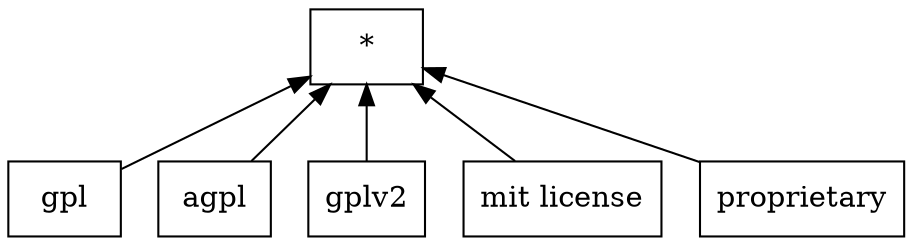 digraph G { 
 rankdir=BT;
 subgraph ba { 
1 [shape=record,label="{gpl}"];
2 [shape=record,label="{agpl}"];
3 [shape=record,label="{gplv2}"];
4 [shape=record,label="{mit license}"];
5 [shape=record,label="{proprietary}"];
6 [shape=record,label="{*}"];
1 -> 6
2 -> 6
3 -> 6
4 -> 6
5 -> 6
}}